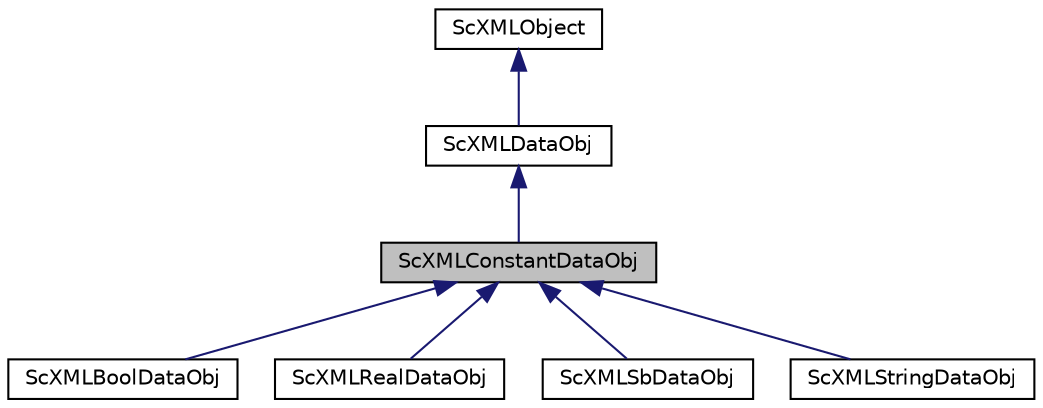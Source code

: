 digraph "ScXMLConstantDataObj"
{
 // LATEX_PDF_SIZE
  edge [fontname="Helvetica",fontsize="10",labelfontname="Helvetica",labelfontsize="10"];
  node [fontname="Helvetica",fontsize="10",shape=record];
  Node1 [label="ScXMLConstantDataObj",height=0.2,width=0.4,color="black", fillcolor="grey75", style="filled", fontcolor="black",tooltip="base class for immediate data values"];
  Node2 -> Node1 [dir="back",color="midnightblue",fontsize="10",style="solid",fontname="Helvetica"];
  Node2 [label="ScXMLDataObj",height=0.2,width=0.4,color="black", fillcolor="white", style="filled",URL="$classScXMLDataObj.html",tooltip="base class for evaluator data objects in the SCXML data module"];
  Node3 -> Node2 [dir="back",color="midnightblue",fontsize="10",style="solid",fontname="Helvetica"];
  Node3 [label="ScXMLObject",height=0.2,width=0.4,color="black", fillcolor="white", style="filled",URL="$classScXMLObject.html",tooltip="Base class for all SCXML objects."];
  Node1 -> Node4 [dir="back",color="midnightblue",fontsize="10",style="solid",fontname="Helvetica"];
  Node4 [label="ScXMLBoolDataObj",height=0.2,width=0.4,color="black", fillcolor="white", style="filled",URL="$classScXMLBoolDataObj.html",tooltip=" "];
  Node1 -> Node5 [dir="back",color="midnightblue",fontsize="10",style="solid",fontname="Helvetica"];
  Node5 [label="ScXMLRealDataObj",height=0.2,width=0.4,color="black", fillcolor="white", style="filled",URL="$classScXMLRealDataObj.html",tooltip=" "];
  Node1 -> Node6 [dir="back",color="midnightblue",fontsize="10",style="solid",fontname="Helvetica"];
  Node6 [label="ScXMLSbDataObj",height=0.2,width=0.4,color="black", fillcolor="white", style="filled",URL="$classScXMLSbDataObj.html",tooltip=" "];
  Node1 -> Node7 [dir="back",color="midnightblue",fontsize="10",style="solid",fontname="Helvetica"];
  Node7 [label="ScXMLStringDataObj",height=0.2,width=0.4,color="black", fillcolor="white", style="filled",URL="$classScXMLStringDataObj.html",tooltip=" "];
}
